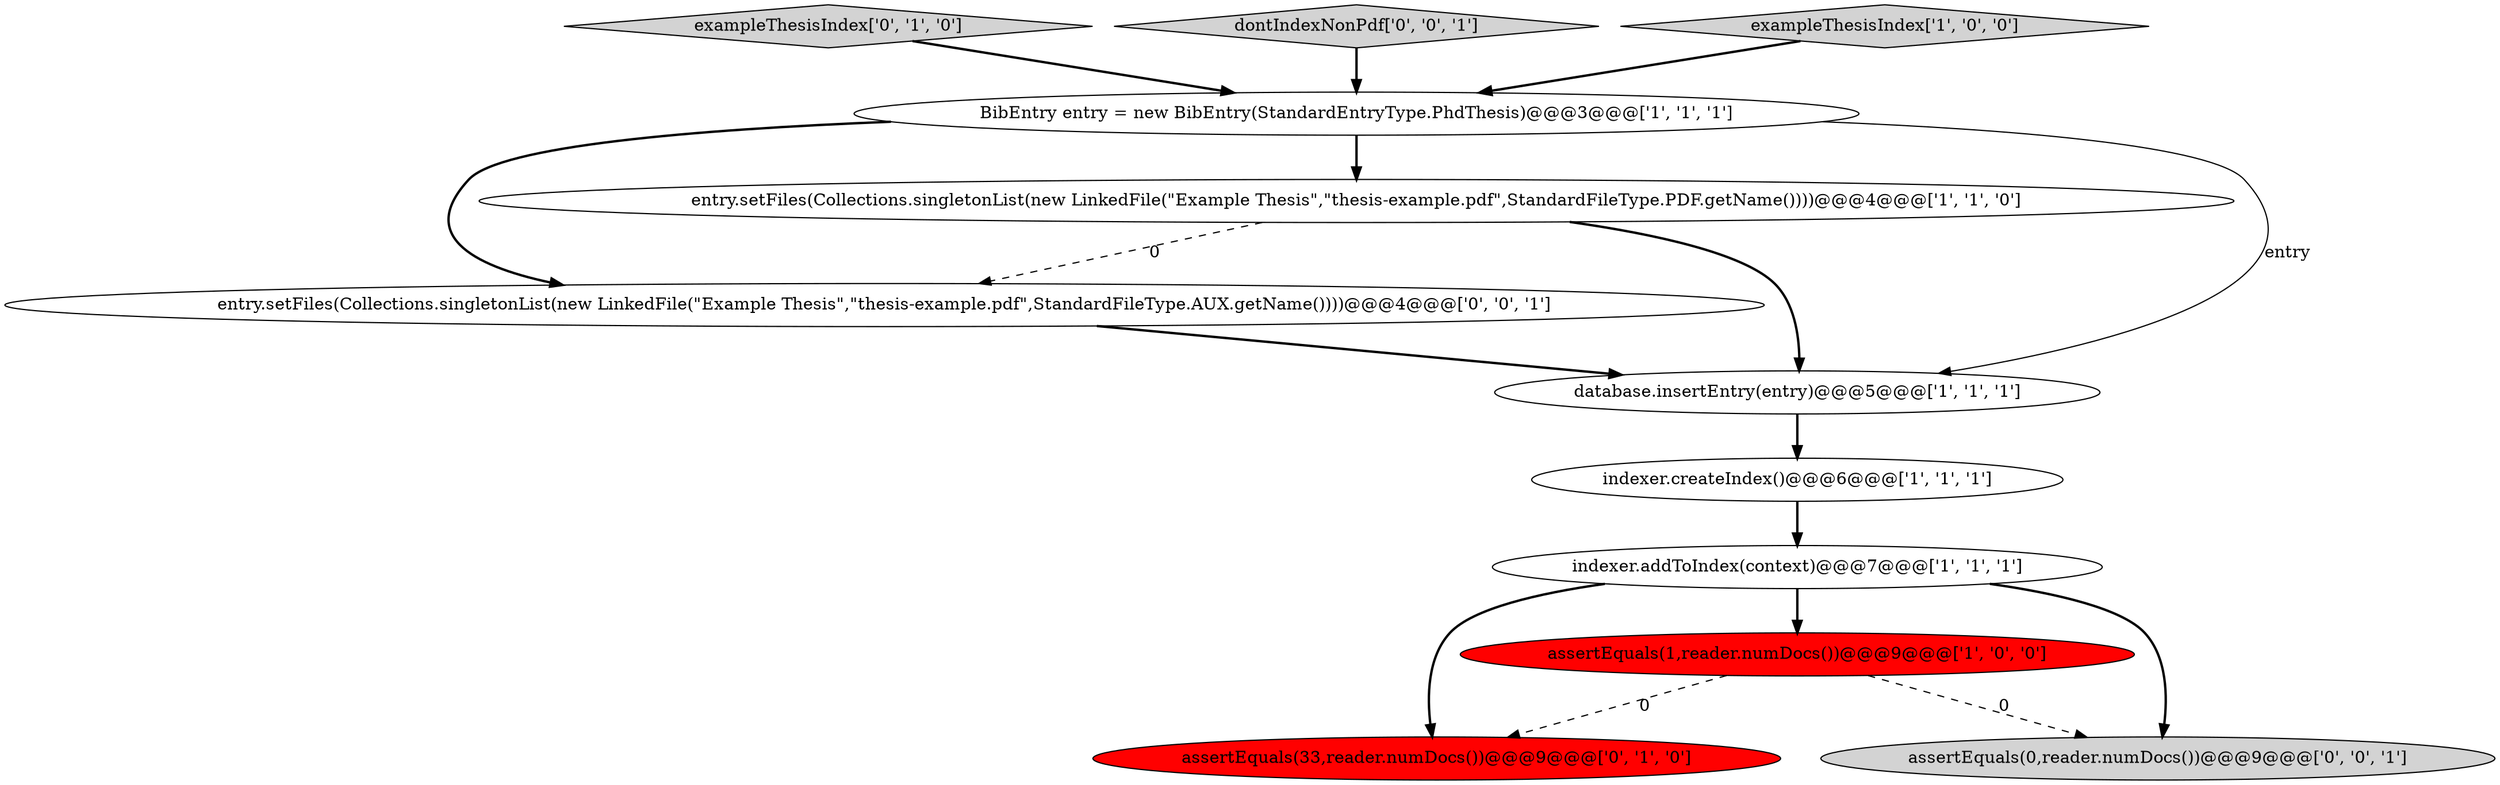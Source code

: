digraph {
0 [style = filled, label = "assertEquals(1,reader.numDocs())@@@9@@@['1', '0', '0']", fillcolor = red, shape = ellipse image = "AAA1AAABBB1BBB"];
8 [style = filled, label = "exampleThesisIndex['0', '1', '0']", fillcolor = lightgray, shape = diamond image = "AAA0AAABBB2BBB"];
7 [style = filled, label = "assertEquals(33,reader.numDocs())@@@9@@@['0', '1', '0']", fillcolor = red, shape = ellipse image = "AAA1AAABBB2BBB"];
11 [style = filled, label = "entry.setFiles(Collections.singletonList(new LinkedFile(\"Example Thesis\",\"thesis-example.pdf\",StandardFileType.AUX.getName())))@@@4@@@['0', '0', '1']", fillcolor = white, shape = ellipse image = "AAA0AAABBB3BBB"];
5 [style = filled, label = "BibEntry entry = new BibEntry(StandardEntryType.PhdThesis)@@@3@@@['1', '1', '1']", fillcolor = white, shape = ellipse image = "AAA0AAABBB1BBB"];
9 [style = filled, label = "dontIndexNonPdf['0', '0', '1']", fillcolor = lightgray, shape = diamond image = "AAA0AAABBB3BBB"];
10 [style = filled, label = "assertEquals(0,reader.numDocs())@@@9@@@['0', '0', '1']", fillcolor = lightgray, shape = ellipse image = "AAA0AAABBB3BBB"];
4 [style = filled, label = "entry.setFiles(Collections.singletonList(new LinkedFile(\"Example Thesis\",\"thesis-example.pdf\",StandardFileType.PDF.getName())))@@@4@@@['1', '1', '0']", fillcolor = white, shape = ellipse image = "AAA0AAABBB1BBB"];
1 [style = filled, label = "indexer.createIndex()@@@6@@@['1', '1', '1']", fillcolor = white, shape = ellipse image = "AAA0AAABBB1BBB"];
6 [style = filled, label = "exampleThesisIndex['1', '0', '0']", fillcolor = lightgray, shape = diamond image = "AAA0AAABBB1BBB"];
2 [style = filled, label = "indexer.addToIndex(context)@@@7@@@['1', '1', '1']", fillcolor = white, shape = ellipse image = "AAA0AAABBB1BBB"];
3 [style = filled, label = "database.insertEntry(entry)@@@5@@@['1', '1', '1']", fillcolor = white, shape = ellipse image = "AAA0AAABBB1BBB"];
9->5 [style = bold, label=""];
4->3 [style = bold, label=""];
6->5 [style = bold, label=""];
1->2 [style = bold, label=""];
2->0 [style = bold, label=""];
5->11 [style = bold, label=""];
2->7 [style = bold, label=""];
4->11 [style = dashed, label="0"];
5->3 [style = solid, label="entry"];
8->5 [style = bold, label=""];
3->1 [style = bold, label=""];
0->7 [style = dashed, label="0"];
11->3 [style = bold, label=""];
2->10 [style = bold, label=""];
0->10 [style = dashed, label="0"];
5->4 [style = bold, label=""];
}
